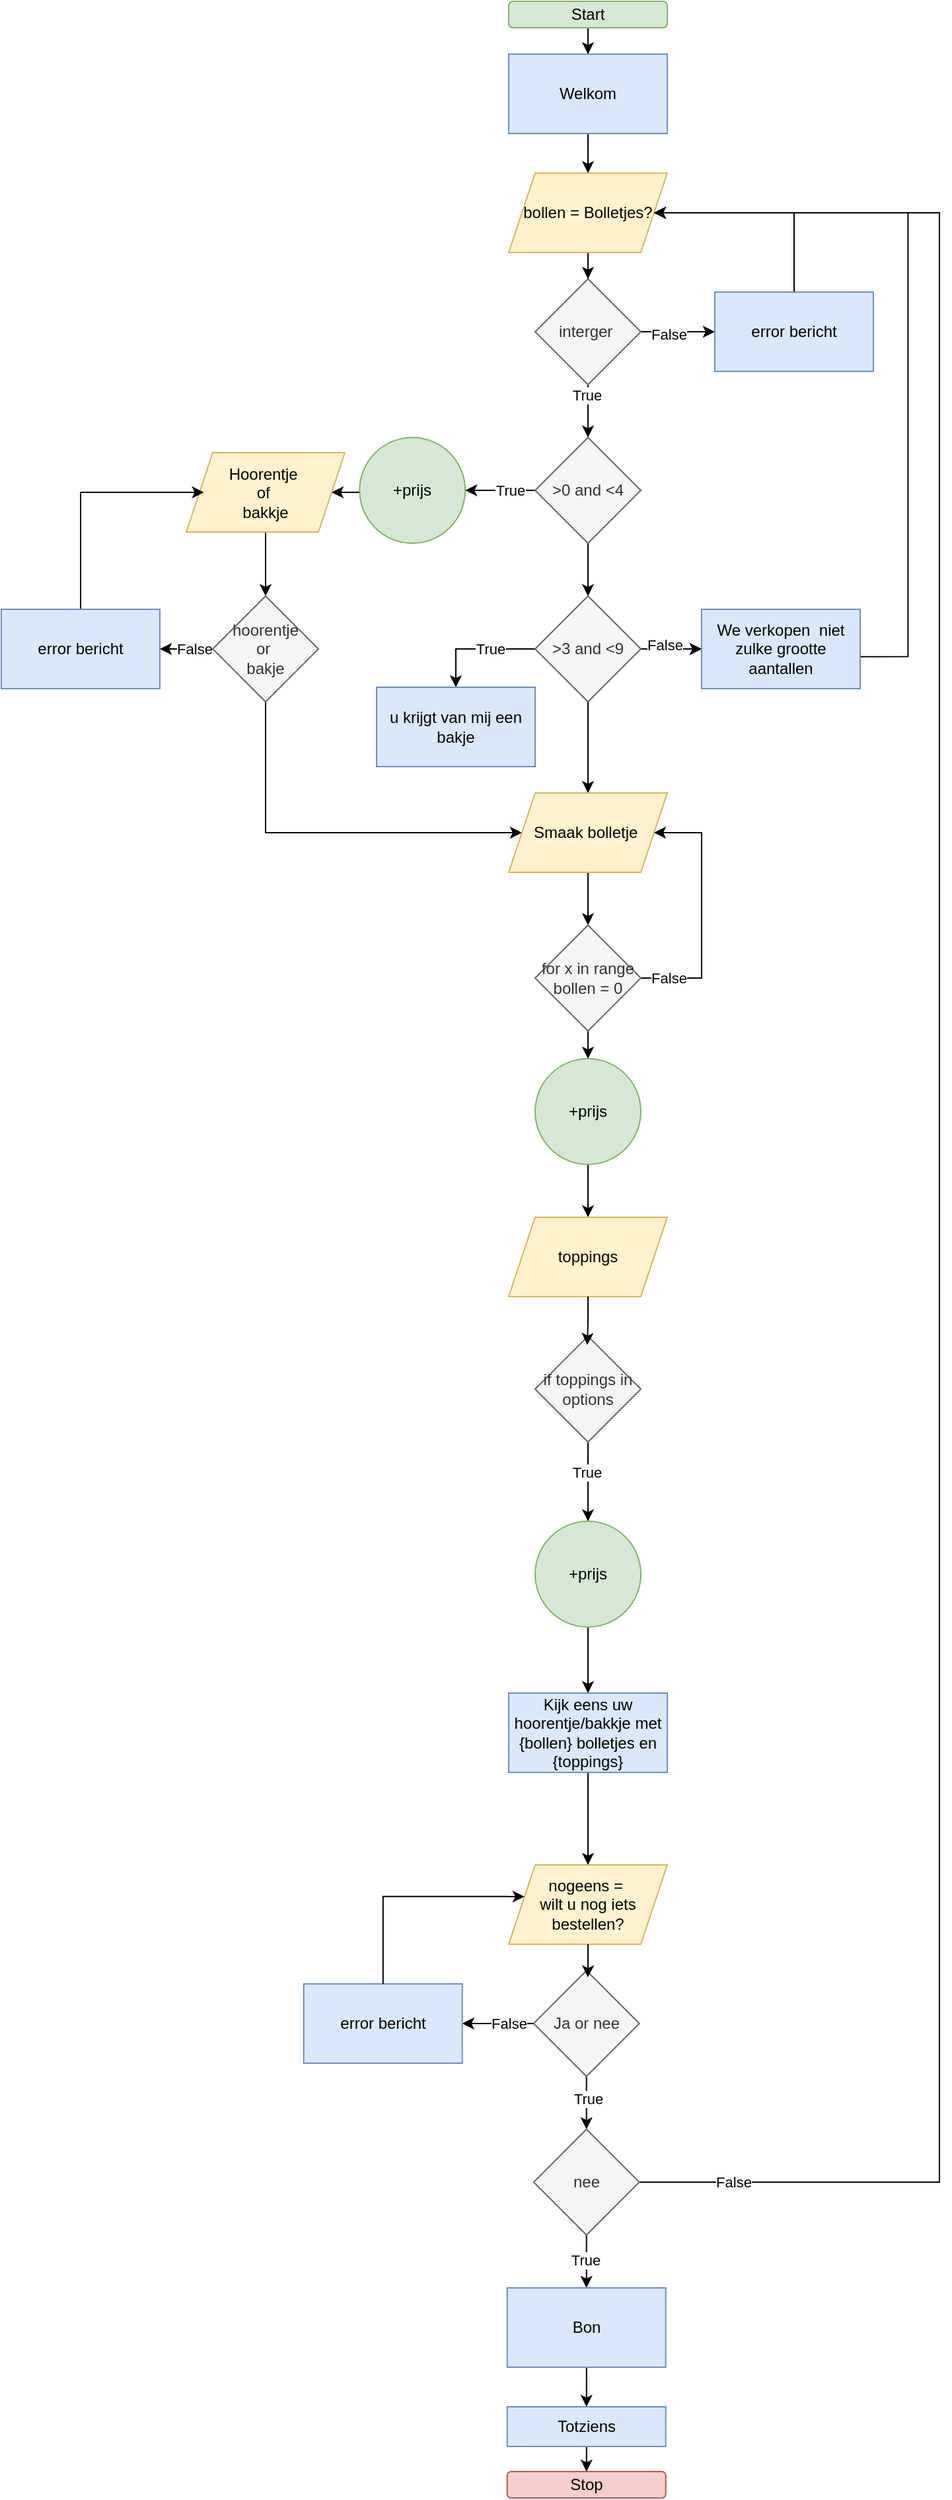 <mxfile scale="1" border="0" version="27.0.5">
  <diagram name="Pagina-1" id="ektARbXqlYIVzPT9MCBw">
    <mxGraphModel dx="1423" dy="2049" grid="1" gridSize="10" guides="1" tooltips="1" connect="1" arrows="1" fold="1" page="1" pageScale="1" pageWidth="827" pageHeight="1169" math="0" shadow="0">
      <root>
        <mxCell id="0" />
        <mxCell id="1" parent="0" />
        <mxCell id="eo3QK__k3GWPTv8ARZlW-7" style="edgeStyle=orthogonalEdgeStyle;rounded=0;orthogonalLoop=1;jettySize=auto;html=1;entryX=0.5;entryY=0;entryDx=0;entryDy=0;" parent="1" source="eo3QK__k3GWPTv8ARZlW-1" target="eo3QK__k3GWPTv8ARZlW-3" edge="1">
          <mxGeometry relative="1" as="geometry" />
        </mxCell>
        <mxCell id="eo3QK__k3GWPTv8ARZlW-1" value="Start" style="rounded=1;whiteSpace=wrap;html=1;fillColor=#d5e8d4;strokeColor=#82b366;" parent="1" vertex="1">
          <mxGeometry x="424" y="-1120" width="120" height="20" as="geometry" />
        </mxCell>
        <mxCell id="eo3QK__k3GWPTv8ARZlW-6" style="edgeStyle=orthogonalEdgeStyle;rounded=0;orthogonalLoop=1;jettySize=auto;html=1;entryX=0.5;entryY=0;entryDx=0;entryDy=0;" parent="1" source="eo3QK__k3GWPTv8ARZlW-3" target="eo3QK__k3GWPTv8ARZlW-4" edge="1">
          <mxGeometry relative="1" as="geometry" />
        </mxCell>
        <mxCell id="eo3QK__k3GWPTv8ARZlW-3" value="Welkom" style="rounded=0;whiteSpace=wrap;html=1;fillColor=#dae8fc;strokeColor=#6c8ebf;" parent="1" vertex="1">
          <mxGeometry x="424" y="-1080" width="120" height="60" as="geometry" />
        </mxCell>
        <mxCell id="eo3QK__k3GWPTv8ARZlW-34" style="edgeStyle=orthogonalEdgeStyle;rounded=0;orthogonalLoop=1;jettySize=auto;html=1;entryX=0.5;entryY=0;entryDx=0;entryDy=0;" parent="1" source="eo3QK__k3GWPTv8ARZlW-4" target="eo3QK__k3GWPTv8ARZlW-35" edge="1">
          <mxGeometry relative="1" as="geometry">
            <mxPoint x="484" y="-890" as="targetPoint" />
          </mxGeometry>
        </mxCell>
        <mxCell id="eo3QK__k3GWPTv8ARZlW-4" value="bollen = Bolletjes?" style="shape=parallelogram;perimeter=parallelogramPerimeter;whiteSpace=wrap;html=1;fixedSize=1;fillColor=#fff2cc;strokeColor=#d6b656;" parent="1" vertex="1">
          <mxGeometry x="424" y="-990" width="120" height="60" as="geometry" />
        </mxCell>
        <mxCell id="eo3QK__k3GWPTv8ARZlW-45" style="edgeStyle=orthogonalEdgeStyle;rounded=0;orthogonalLoop=1;jettySize=auto;html=1;entryX=0.5;entryY=0;entryDx=0;entryDy=0;" parent="1" source="eo3QK__k3GWPTv8ARZlW-8" target="eo3QK__k3GWPTv8ARZlW-17" edge="1">
          <mxGeometry relative="1" as="geometry" />
        </mxCell>
        <mxCell id="hkf2WlqTkVyQ23t6FMIZ-10" style="edgeStyle=orthogonalEdgeStyle;rounded=0;orthogonalLoop=1;jettySize=auto;html=1;entryX=1;entryY=0.5;entryDx=0;entryDy=0;" parent="1" source="eo3QK__k3GWPTv8ARZlW-8" target="hkf2WlqTkVyQ23t6FMIZ-1" edge="1">
          <mxGeometry relative="1" as="geometry" />
        </mxCell>
        <mxCell id="hkf2WlqTkVyQ23t6FMIZ-11" value="True" style="edgeLabel;html=1;align=center;verticalAlign=middle;resizable=0;points=[];" parent="hkf2WlqTkVyQ23t6FMIZ-10" vertex="1" connectable="0">
          <mxGeometry x="-0.256" y="1" relative="1" as="geometry">
            <mxPoint y="-1" as="offset" />
          </mxGeometry>
        </mxCell>
        <mxCell id="eo3QK__k3GWPTv8ARZlW-8" value="&amp;gt;0 and &amp;lt;4" style="rhombus;whiteSpace=wrap;html=1;fillColor=#f5f5f5;fontColor=#333333;strokeColor=#666666;" parent="1" vertex="1">
          <mxGeometry x="444" y="-790" width="80" height="80" as="geometry" />
        </mxCell>
        <mxCell id="eo3QK__k3GWPTv8ARZlW-48" style="edgeStyle=orthogonalEdgeStyle;rounded=0;orthogonalLoop=1;jettySize=auto;html=1;entryX=0.5;entryY=0;entryDx=0;entryDy=0;" parent="1" source="eo3QK__k3GWPTv8ARZlW-10" target="eo3QK__k3GWPTv8ARZlW-49" edge="1">
          <mxGeometry relative="1" as="geometry">
            <mxPoint x="240" y="-670.0" as="targetPoint" />
          </mxGeometry>
        </mxCell>
        <mxCell id="eo3QK__k3GWPTv8ARZlW-10" value="Hoorentje&amp;nbsp;&lt;div&gt;of&amp;nbsp;&lt;/div&gt;&lt;div&gt;bakkje&lt;/div&gt;" style="shape=parallelogram;perimeter=parallelogramPerimeter;whiteSpace=wrap;html=1;fixedSize=1;fillColor=#fff2cc;strokeColor=#d6b656;" parent="1" vertex="1">
          <mxGeometry x="180" y="-778.5" width="120" height="60" as="geometry" />
        </mxCell>
        <mxCell id="eo3QK__k3GWPTv8ARZlW-21" style="edgeStyle=orthogonalEdgeStyle;rounded=0;orthogonalLoop=1;jettySize=auto;html=1;entryX=0;entryY=0.5;entryDx=0;entryDy=0;" parent="1" source="eo3QK__k3GWPTv8ARZlW-17" target="eo3QK__k3GWPTv8ARZlW-20" edge="1">
          <mxGeometry relative="1" as="geometry">
            <mxPoint x="580" y="-630.0" as="targetPoint" />
          </mxGeometry>
        </mxCell>
        <mxCell id="eo3QK__k3GWPTv8ARZlW-23" value="" style="edgeStyle=orthogonalEdgeStyle;rounded=0;orthogonalLoop=1;jettySize=auto;html=1;" parent="1" source="eo3QK__k3GWPTv8ARZlW-17" target="eo3QK__k3GWPTv8ARZlW-20" edge="1">
          <mxGeometry relative="1" as="geometry" />
        </mxCell>
        <mxCell id="eo3QK__k3GWPTv8ARZlW-24" value="False" style="edgeLabel;html=1;align=center;verticalAlign=middle;resizable=0;points=[];" parent="eo3QK__k3GWPTv8ARZlW-23" connectable="0" vertex="1">
          <mxGeometry x="-0.208" y="3" relative="1" as="geometry">
            <mxPoint as="offset" />
          </mxGeometry>
        </mxCell>
        <mxCell id="eo3QK__k3GWPTv8ARZlW-28" style="edgeStyle=orthogonalEdgeStyle;rounded=0;orthogonalLoop=1;jettySize=auto;html=1;exitX=0;exitY=0.5;exitDx=0;exitDy=0;" parent="1" source="eo3QK__k3GWPTv8ARZlW-17" target="eo3QK__k3GWPTv8ARZlW-26" edge="1">
          <mxGeometry relative="1" as="geometry" />
        </mxCell>
        <mxCell id="eo3QK__k3GWPTv8ARZlW-29" value="True" style="edgeLabel;html=1;align=center;verticalAlign=middle;resizable=0;points=[];" parent="eo3QK__k3GWPTv8ARZlW-28" connectable="0" vertex="1">
          <mxGeometry x="-0.221" relative="1" as="geometry">
            <mxPoint as="offset" />
          </mxGeometry>
        </mxCell>
        <mxCell id="58-LcB_qORdQ1s8nR_7N-4" style="edgeStyle=orthogonalEdgeStyle;rounded=0;orthogonalLoop=1;jettySize=auto;html=1;exitX=0.5;exitY=1;exitDx=0;exitDy=0;" parent="1" source="eo3QK__k3GWPTv8ARZlW-17" target="58-LcB_qORdQ1s8nR_7N-5" edge="1">
          <mxGeometry relative="1" as="geometry">
            <mxPoint x="484" y="-431" as="targetPoint" />
          </mxGeometry>
        </mxCell>
        <mxCell id="eo3QK__k3GWPTv8ARZlW-17" value="&amp;gt;3 and &amp;lt;9" style="rhombus;whiteSpace=wrap;html=1;fillColor=#f5f5f5;fontColor=#333333;strokeColor=#666666;" parent="1" vertex="1">
          <mxGeometry x="444" y="-670" width="80" height="80" as="geometry" />
        </mxCell>
        <mxCell id="eo3QK__k3GWPTv8ARZlW-47" style="edgeStyle=orthogonalEdgeStyle;rounded=0;orthogonalLoop=1;jettySize=auto;html=1;entryX=0.947;entryY=0.403;entryDx=0;entryDy=0;entryPerimeter=0;" parent="1" edge="1">
          <mxGeometry relative="1" as="geometry">
            <mxPoint x="533.82" y="-960" as="targetPoint" />
            <mxPoint x="686.18" y="-624.18" as="sourcePoint" />
            <Array as="points">
              <mxPoint x="726.18" y="-624.18" />
              <mxPoint x="726.18" y="-960.18" />
            </Array>
          </mxGeometry>
        </mxCell>
        <mxCell id="eo3QK__k3GWPTv8ARZlW-20" value="We verkopen&amp;nbsp; niet zulke grootte aantallen" style="rounded=0;whiteSpace=wrap;html=1;fillColor=#dae8fc;strokeColor=#6c8ebf;" parent="1" vertex="1">
          <mxGeometry x="570" y="-660" width="120" height="60" as="geometry" />
        </mxCell>
        <mxCell id="eo3QK__k3GWPTv8ARZlW-26" value="u krijgt van mij een bakje" style="rounded=0;whiteSpace=wrap;html=1;fillColor=#dae8fc;strokeColor=#6c8ebf;" parent="1" vertex="1">
          <mxGeometry x="324" y="-601" width="120" height="60" as="geometry" />
        </mxCell>
        <mxCell id="eo3QK__k3GWPTv8ARZlW-36" style="edgeStyle=orthogonalEdgeStyle;rounded=0;orthogonalLoop=1;jettySize=auto;html=1;entryX=0.5;entryY=0;entryDx=0;entryDy=0;" parent="1" source="eo3QK__k3GWPTv8ARZlW-35" target="eo3QK__k3GWPTv8ARZlW-8" edge="1">
          <mxGeometry relative="1" as="geometry" />
        </mxCell>
        <mxCell id="eo3QK__k3GWPTv8ARZlW-37" value="True" style="edgeLabel;html=1;align=center;verticalAlign=middle;resizable=0;points=[];" parent="eo3QK__k3GWPTv8ARZlW-36" connectable="0" vertex="1">
          <mxGeometry x="-0.597" y="-1" relative="1" as="geometry">
            <mxPoint as="offset" />
          </mxGeometry>
        </mxCell>
        <mxCell id="eo3QK__k3GWPTv8ARZlW-42" style="edgeStyle=orthogonalEdgeStyle;rounded=0;orthogonalLoop=1;jettySize=auto;html=1;" parent="1" source="eo3QK__k3GWPTv8ARZlW-35" target="eo3QK__k3GWPTv8ARZlW-41" edge="1">
          <mxGeometry relative="1" as="geometry" />
        </mxCell>
        <mxCell id="eo3QK__k3GWPTv8ARZlW-43" value="False" style="edgeLabel;html=1;align=center;verticalAlign=middle;resizable=0;points=[];" parent="eo3QK__k3GWPTv8ARZlW-42" connectable="0" vertex="1">
          <mxGeometry x="-0.276" y="-2" relative="1" as="geometry">
            <mxPoint as="offset" />
          </mxGeometry>
        </mxCell>
        <mxCell id="eo3QK__k3GWPTv8ARZlW-35" value="interger&amp;nbsp;" style="rhombus;whiteSpace=wrap;html=1;fillColor=#f5f5f5;fontColor=#333333;strokeColor=#666666;" parent="1" vertex="1">
          <mxGeometry x="444" y="-910" width="80" height="80" as="geometry" />
        </mxCell>
        <mxCell id="eo3QK__k3GWPTv8ARZlW-44" style="edgeStyle=orthogonalEdgeStyle;rounded=0;orthogonalLoop=1;jettySize=auto;html=1;entryX=1;entryY=0.5;entryDx=0;entryDy=0;" parent="1" source="eo3QK__k3GWPTv8ARZlW-41" target="eo3QK__k3GWPTv8ARZlW-4" edge="1">
          <mxGeometry relative="1" as="geometry">
            <mxPoint x="640" y="-980" as="targetPoint" />
            <Array as="points">
              <mxPoint x="640" y="-960" />
            </Array>
          </mxGeometry>
        </mxCell>
        <mxCell id="eo3QK__k3GWPTv8ARZlW-41" value="error bericht" style="rounded=0;whiteSpace=wrap;html=1;fillColor=#dae8fc;strokeColor=#6c8ebf;" parent="1" vertex="1">
          <mxGeometry x="580" y="-900" width="120" height="60" as="geometry" />
        </mxCell>
        <mxCell id="eo3QK__k3GWPTv8ARZlW-51" style="edgeStyle=orthogonalEdgeStyle;rounded=0;orthogonalLoop=1;jettySize=auto;html=1;entryX=1;entryY=0.5;entryDx=0;entryDy=0;" parent="1" source="eo3QK__k3GWPTv8ARZlW-49" target="eo3QK__k3GWPTv8ARZlW-54" edge="1">
          <mxGeometry relative="1" as="geometry">
            <mxPoint x="140.0" y="-630.0" as="targetPoint" />
          </mxGeometry>
        </mxCell>
        <mxCell id="eo3QK__k3GWPTv8ARZlW-52" value="False" style="edgeLabel;html=1;align=center;verticalAlign=middle;resizable=0;points=[];" parent="eo3QK__k3GWPTv8ARZlW-51" connectable="0" vertex="1">
          <mxGeometry x="-0.287" relative="1" as="geometry">
            <mxPoint as="offset" />
          </mxGeometry>
        </mxCell>
        <mxCell id="JJcytikTWfmpidPHEPny-15" style="edgeStyle=orthogonalEdgeStyle;rounded=0;orthogonalLoop=1;jettySize=auto;html=1;entryX=0;entryY=0.5;entryDx=0;entryDy=0;" edge="1" parent="1" source="eo3QK__k3GWPTv8ARZlW-49" target="58-LcB_qORdQ1s8nR_7N-5">
          <mxGeometry relative="1" as="geometry">
            <Array as="points">
              <mxPoint x="240" y="-491" />
            </Array>
          </mxGeometry>
        </mxCell>
        <mxCell id="eo3QK__k3GWPTv8ARZlW-49" value="hoorentje&lt;div&gt;or&amp;nbsp;&lt;/div&gt;&lt;div&gt;bakje&lt;/div&gt;" style="rhombus;whiteSpace=wrap;html=1;fillColor=#f5f5f5;fontColor=#333333;strokeColor=#666666;" parent="1" vertex="1">
          <mxGeometry x="200" y="-670" width="80" height="80" as="geometry" />
        </mxCell>
        <mxCell id="hkf2WlqTkVyQ23t6FMIZ-13" style="edgeStyle=orthogonalEdgeStyle;rounded=0;orthogonalLoop=1;jettySize=auto;html=1;exitX=0.5;exitY=0;exitDx=0;exitDy=0;" parent="1" source="eo3QK__k3GWPTv8ARZlW-54" edge="1">
          <mxGeometry relative="1" as="geometry">
            <Array as="points">
              <mxPoint x="100" y="-748" />
            </Array>
            <mxPoint x="80" y="-650" as="sourcePoint" />
            <mxPoint x="193.333" y="-748.5" as="targetPoint" />
          </mxGeometry>
        </mxCell>
        <mxCell id="eo3QK__k3GWPTv8ARZlW-54" value="error bericht" style="rounded=0;whiteSpace=wrap;html=1;fillColor=#dae8fc;strokeColor=#6c8ebf;" parent="1" vertex="1">
          <mxGeometry x="40.0" y="-660" width="120" height="60" as="geometry" />
        </mxCell>
        <mxCell id="eo3QK__k3GWPTv8ARZlW-69" style="edgeStyle=orthogonalEdgeStyle;rounded=0;orthogonalLoop=1;jettySize=auto;html=1;entryX=0.5;entryY=0;entryDx=0;entryDy=0;" parent="1" source="eo3QK__k3GWPTv8ARZlW-63" target="eo3QK__k3GWPTv8ARZlW-68" edge="1">
          <mxGeometry relative="1" as="geometry">
            <mxPoint x="482.86" y="140" as="targetPoint" />
          </mxGeometry>
        </mxCell>
        <mxCell id="eo3QK__k3GWPTv8ARZlW-63" value="Kijk eens uw hoorentje/bakkje met {bollen} bolletjes en {toppings}" style="rounded=0;whiteSpace=wrap;html=1;fillColor=#dae8fc;strokeColor=#6c8ebf;" parent="1" vertex="1">
          <mxGeometry x="424" y="160" width="120" height="60" as="geometry" />
        </mxCell>
        <mxCell id="eo3QK__k3GWPTv8ARZlW-68" value="nogeens =&amp;nbsp;&lt;div&gt;wilt u nog iets bestellen?&lt;/div&gt;" style="shape=parallelogram;perimeter=parallelogramPerimeter;whiteSpace=wrap;html=1;fixedSize=1;fillColor=#fff2cc;strokeColor=#d6b656;" parent="1" vertex="1">
          <mxGeometry x="424" y="290" width="120" height="60" as="geometry" />
        </mxCell>
        <mxCell id="eo3QK__k3GWPTv8ARZlW-72" style="edgeStyle=orthogonalEdgeStyle;rounded=0;orthogonalLoop=1;jettySize=auto;html=1;entryX=1;entryY=0.5;entryDx=0;entryDy=0;" parent="1" source="eo3QK__k3GWPTv8ARZlW-70" target="eo3QK__k3GWPTv8ARZlW-73" edge="1">
          <mxGeometry relative="1" as="geometry">
            <mxPoint x="378.86" y="410" as="targetPoint" />
          </mxGeometry>
        </mxCell>
        <mxCell id="eo3QK__k3GWPTv8ARZlW-74" value="False" style="edgeLabel;html=1;align=center;verticalAlign=middle;resizable=0;points=[];" parent="eo3QK__k3GWPTv8ARZlW-72" connectable="0" vertex="1">
          <mxGeometry x="0.096" y="1" relative="1" as="geometry">
            <mxPoint x="10" y="-1" as="offset" />
          </mxGeometry>
        </mxCell>
        <mxCell id="eo3QK__k3GWPTv8ARZlW-76" style="edgeStyle=orthogonalEdgeStyle;rounded=0;orthogonalLoop=1;jettySize=auto;html=1;entryX=0.5;entryY=0;entryDx=0;entryDy=0;" parent="1" source="eo3QK__k3GWPTv8ARZlW-70" target="eo3QK__k3GWPTv8ARZlW-78" edge="1">
          <mxGeometry relative="1" as="geometry">
            <mxPoint x="482.86" y="490" as="targetPoint" />
          </mxGeometry>
        </mxCell>
        <mxCell id="eo3QK__k3GWPTv8ARZlW-77" value="True" style="edgeLabel;html=1;align=center;verticalAlign=middle;resizable=0;points=[];" parent="eo3QK__k3GWPTv8ARZlW-76" connectable="0" vertex="1">
          <mxGeometry x="-0.163" y="1" relative="1" as="geometry">
            <mxPoint as="offset" />
          </mxGeometry>
        </mxCell>
        <mxCell id="eo3QK__k3GWPTv8ARZlW-70" value="Ja or nee" style="rhombus;whiteSpace=wrap;html=1;fillColor=#f5f5f5;fontColor=#333333;strokeColor=#666666;" parent="1" vertex="1">
          <mxGeometry x="442.86" y="370" width="80" height="80" as="geometry" />
        </mxCell>
        <mxCell id="eo3QK__k3GWPTv8ARZlW-71" style="edgeStyle=orthogonalEdgeStyle;rounded=0;orthogonalLoop=1;jettySize=auto;html=1;entryX=0.513;entryY=0.063;entryDx=0;entryDy=0;entryPerimeter=0;" parent="1" source="eo3QK__k3GWPTv8ARZlW-68" target="eo3QK__k3GWPTv8ARZlW-70" edge="1">
          <mxGeometry relative="1" as="geometry" />
        </mxCell>
        <mxCell id="eo3QK__k3GWPTv8ARZlW-73" value="error bericht" style="rounded=0;whiteSpace=wrap;html=1;fillColor=#dae8fc;strokeColor=#6c8ebf;" parent="1" vertex="1">
          <mxGeometry x="268.86" y="380" width="120" height="60" as="geometry" />
        </mxCell>
        <mxCell id="eo3QK__k3GWPTv8ARZlW-75" style="edgeStyle=orthogonalEdgeStyle;rounded=0;orthogonalLoop=1;jettySize=auto;html=1;entryX=0.1;entryY=0.399;entryDx=0;entryDy=0;entryPerimeter=0;" parent="1" source="eo3QK__k3GWPTv8ARZlW-73" target="eo3QK__k3GWPTv8ARZlW-68" edge="1">
          <mxGeometry relative="1" as="geometry">
            <Array as="points">
              <mxPoint x="328.86" y="314" />
            </Array>
          </mxGeometry>
        </mxCell>
        <mxCell id="eo3QK__k3GWPTv8ARZlW-81" style="edgeStyle=orthogonalEdgeStyle;rounded=0;orthogonalLoop=1;jettySize=auto;html=1;entryX=0.5;entryY=0;entryDx=0;entryDy=0;" parent="1" source="eo3QK__k3GWPTv8ARZlW-78" target="hkf2WlqTkVyQ23t6FMIZ-16" edge="1">
          <mxGeometry relative="1" as="geometry">
            <mxPoint x="610" y="620" as="targetPoint" />
          </mxGeometry>
        </mxCell>
        <mxCell id="eo3QK__k3GWPTv8ARZlW-82" value="True" style="edgeLabel;html=1;align=center;verticalAlign=middle;resizable=0;points=[];" parent="eo3QK__k3GWPTv8ARZlW-81" connectable="0" vertex="1">
          <mxGeometry x="-0.046" y="-1" relative="1" as="geometry">
            <mxPoint as="offset" />
          </mxGeometry>
        </mxCell>
        <mxCell id="eo3QK__k3GWPTv8ARZlW-87" style="edgeStyle=orthogonalEdgeStyle;rounded=0;orthogonalLoop=1;jettySize=auto;html=1;entryX=1;entryY=0.5;entryDx=0;entryDy=0;" parent="1" source="eo3QK__k3GWPTv8ARZlW-78" target="eo3QK__k3GWPTv8ARZlW-4" edge="1">
          <mxGeometry relative="1" as="geometry">
            <mxPoint x="790" y="-971" as="targetPoint" />
            <Array as="points">
              <mxPoint x="750" y="530" />
              <mxPoint x="750" y="-960" />
            </Array>
          </mxGeometry>
        </mxCell>
        <mxCell id="eo3QK__k3GWPTv8ARZlW-88" value="False" style="edgeLabel;html=1;align=center;verticalAlign=middle;resizable=0;points=[];" parent="eo3QK__k3GWPTv8ARZlW-87" connectable="0" vertex="1">
          <mxGeometry x="-0.927" relative="1" as="geometry">
            <mxPoint as="offset" />
          </mxGeometry>
        </mxCell>
        <mxCell id="eo3QK__k3GWPTv8ARZlW-78" value="nee" style="rhombus;whiteSpace=wrap;html=1;fillColor=#f5f5f5;fontColor=#333333;strokeColor=#666666;" parent="1" vertex="1">
          <mxGeometry x="442.86" y="490" width="80" height="80" as="geometry" />
        </mxCell>
        <mxCell id="eo3QK__k3GWPTv8ARZlW-86" style="edgeStyle=orthogonalEdgeStyle;rounded=0;orthogonalLoop=1;jettySize=auto;html=1;" parent="1" source="eo3QK__k3GWPTv8ARZlW-83" target="eo3QK__k3GWPTv8ARZlW-85" edge="1">
          <mxGeometry relative="1" as="geometry" />
        </mxCell>
        <mxCell id="eo3QK__k3GWPTv8ARZlW-83" value="Totziens" style="rounded=0;whiteSpace=wrap;html=1;fillColor=#dae8fc;strokeColor=#6c8ebf;" parent="1" vertex="1">
          <mxGeometry x="422.86" y="700" width="120" height="30" as="geometry" />
        </mxCell>
        <mxCell id="eo3QK__k3GWPTv8ARZlW-85" value="Stop" style="rounded=1;whiteSpace=wrap;html=1;fillColor=#f8cecc;strokeColor=#b85450;" parent="1" vertex="1">
          <mxGeometry x="422.86" y="749" width="120" height="20" as="geometry" />
        </mxCell>
        <mxCell id="hkf2WlqTkVyQ23t6FMIZ-12" style="edgeStyle=orthogonalEdgeStyle;rounded=0;orthogonalLoop=1;jettySize=auto;html=1;entryX=1;entryY=0.5;entryDx=0;entryDy=0;" parent="1" target="eo3QK__k3GWPTv8ARZlW-10" edge="1">
          <mxGeometry relative="1" as="geometry">
            <mxPoint x="361.123" y="-748.5" as="sourcePoint" />
            <Array as="points">
              <mxPoint x="360" y="-748.5" />
              <mxPoint x="360" y="-748.5" />
            </Array>
          </mxGeometry>
        </mxCell>
        <mxCell id="hkf2WlqTkVyQ23t6FMIZ-1" value="+prijs" style="ellipse;whiteSpace=wrap;html=1;aspect=fixed;fillColor=#d5e8d4;strokeColor=#82b366;" parent="1" vertex="1">
          <mxGeometry x="311.11" y="-790" width="80" height="80" as="geometry" />
        </mxCell>
        <mxCell id="hkf2WlqTkVyQ23t6FMIZ-17" style="edgeStyle=orthogonalEdgeStyle;rounded=0;orthogonalLoop=1;jettySize=auto;html=1;entryX=0.5;entryY=0;entryDx=0;entryDy=0;" parent="1" source="hkf2WlqTkVyQ23t6FMIZ-16" target="eo3QK__k3GWPTv8ARZlW-83" edge="1">
          <mxGeometry relative="1" as="geometry" />
        </mxCell>
        <mxCell id="hkf2WlqTkVyQ23t6FMIZ-16" value="Bon" style="rounded=0;whiteSpace=wrap;html=1;fillColor=#dae8fc;strokeColor=#6c8ebf;" parent="1" vertex="1">
          <mxGeometry x="422.86" y="610" width="120" height="60" as="geometry" />
        </mxCell>
        <mxCell id="JJcytikTWfmpidPHEPny-4" style="edgeStyle=orthogonalEdgeStyle;rounded=0;orthogonalLoop=1;jettySize=auto;html=1;entryX=0.5;entryY=0;entryDx=0;entryDy=0;" edge="1" parent="1" source="hkf2WlqTkVyQ23t6FMIZ-19" target="JJcytikTWfmpidPHEPny-1">
          <mxGeometry relative="1" as="geometry" />
        </mxCell>
        <mxCell id="hkf2WlqTkVyQ23t6FMIZ-19" value="+prijs" style="ellipse;whiteSpace=wrap;html=1;aspect=fixed;fillColor=#d5e8d4;strokeColor=#82b366;" parent="1" vertex="1">
          <mxGeometry x="444" y="-320" width="80" height="80" as="geometry" />
        </mxCell>
        <mxCell id="58-LcB_qORdQ1s8nR_7N-6" style="edgeStyle=orthogonalEdgeStyle;rounded=0;orthogonalLoop=1;jettySize=auto;html=1;entryX=0.5;entryY=0;entryDx=0;entryDy=0;" parent="1" source="58-LcB_qORdQ1s8nR_7N-5" edge="1" target="58-LcB_qORdQ1s8nR_7N-9">
          <mxGeometry relative="1" as="geometry">
            <mxPoint x="484" y="-421" as="targetPoint" />
          </mxGeometry>
        </mxCell>
        <mxCell id="58-LcB_qORdQ1s8nR_7N-5" value="Smaak bolletje&amp;nbsp;" style="shape=parallelogram;perimeter=parallelogramPerimeter;whiteSpace=wrap;html=1;fixedSize=1;fillColor=#fff2cc;strokeColor=#d6b656;" parent="1" vertex="1">
          <mxGeometry x="424" y="-521" width="120" height="60" as="geometry" />
        </mxCell>
        <mxCell id="58-LcB_qORdQ1s8nR_7N-12" style="edgeStyle=orthogonalEdgeStyle;rounded=0;orthogonalLoop=1;jettySize=auto;html=1;exitX=1;exitY=0.5;exitDx=0;exitDy=0;entryX=1;entryY=0.5;entryDx=0;entryDy=0;" parent="1" source="58-LcB_qORdQ1s8nR_7N-9" target="58-LcB_qORdQ1s8nR_7N-5" edge="1">
          <mxGeometry relative="1" as="geometry">
            <Array as="points">
              <mxPoint x="570" y="-381" />
              <mxPoint x="570" y="-491" />
            </Array>
          </mxGeometry>
        </mxCell>
        <mxCell id="58-LcB_qORdQ1s8nR_7N-13" value="False" style="edgeLabel;html=1;align=center;verticalAlign=middle;resizable=0;points=[];" parent="58-LcB_qORdQ1s8nR_7N-12" vertex="1" connectable="0">
          <mxGeometry x="-0.541" y="1" relative="1" as="geometry">
            <mxPoint x="-23" y="1" as="offset" />
          </mxGeometry>
        </mxCell>
        <mxCell id="JJcytikTWfmpidPHEPny-3" style="edgeStyle=orthogonalEdgeStyle;rounded=0;orthogonalLoop=1;jettySize=auto;html=1;entryX=0.5;entryY=0;entryDx=0;entryDy=0;" edge="1" parent="1" source="58-LcB_qORdQ1s8nR_7N-9" target="hkf2WlqTkVyQ23t6FMIZ-19">
          <mxGeometry relative="1" as="geometry" />
        </mxCell>
        <mxCell id="58-LcB_qORdQ1s8nR_7N-9" value="for x in range bollen = 0" style="rhombus;whiteSpace=wrap;html=1;fillColor=#f5f5f5;fontColor=#333333;strokeColor=#666666;" parent="1" vertex="1">
          <mxGeometry x="444" y="-421" width="80" height="80" as="geometry" />
        </mxCell>
        <mxCell id="JJcytikTWfmpidPHEPny-1" value="toppings" style="shape=parallelogram;perimeter=parallelogramPerimeter;whiteSpace=wrap;html=1;fixedSize=1;fillColor=#fff2cc;strokeColor=#d6b656;" vertex="1" parent="1">
          <mxGeometry x="424" y="-200" width="120" height="60" as="geometry" />
        </mxCell>
        <mxCell id="JJcytikTWfmpidPHEPny-12" style="edgeStyle=orthogonalEdgeStyle;rounded=0;orthogonalLoop=1;jettySize=auto;html=1;" edge="1" parent="1" source="JJcytikTWfmpidPHEPny-5" target="JJcytikTWfmpidPHEPny-10">
          <mxGeometry relative="1" as="geometry" />
        </mxCell>
        <mxCell id="JJcytikTWfmpidPHEPny-13" value="True" style="edgeLabel;html=1;align=center;verticalAlign=middle;resizable=0;points=[];" vertex="1" connectable="0" parent="JJcytikTWfmpidPHEPny-12">
          <mxGeometry x="-0.254" y="-1" relative="1" as="geometry">
            <mxPoint as="offset" />
          </mxGeometry>
        </mxCell>
        <mxCell id="JJcytikTWfmpidPHEPny-5" value="if toppings in options" style="rhombus;whiteSpace=wrap;html=1;fillColor=#f5f5f5;fontColor=#333333;strokeColor=#666666;" vertex="1" parent="1">
          <mxGeometry x="444" y="-110" width="80" height="80" as="geometry" />
        </mxCell>
        <mxCell id="JJcytikTWfmpidPHEPny-6" style="edgeStyle=orthogonalEdgeStyle;rounded=0;orthogonalLoop=1;jettySize=auto;html=1;entryX=0.493;entryY=0.082;entryDx=0;entryDy=0;entryPerimeter=0;" edge="1" parent="1" source="JJcytikTWfmpidPHEPny-1" target="JJcytikTWfmpidPHEPny-5">
          <mxGeometry relative="1" as="geometry" />
        </mxCell>
        <mxCell id="JJcytikTWfmpidPHEPny-16" style="edgeStyle=orthogonalEdgeStyle;rounded=0;orthogonalLoop=1;jettySize=auto;html=1;" edge="1" parent="1" source="JJcytikTWfmpidPHEPny-10" target="eo3QK__k3GWPTv8ARZlW-63">
          <mxGeometry relative="1" as="geometry" />
        </mxCell>
        <mxCell id="JJcytikTWfmpidPHEPny-10" value="+prijs" style="ellipse;whiteSpace=wrap;html=1;aspect=fixed;fillColor=#d5e8d4;strokeColor=#82b366;" vertex="1" parent="1">
          <mxGeometry x="444" y="30" width="80" height="80" as="geometry" />
        </mxCell>
      </root>
    </mxGraphModel>
  </diagram>
</mxfile>
